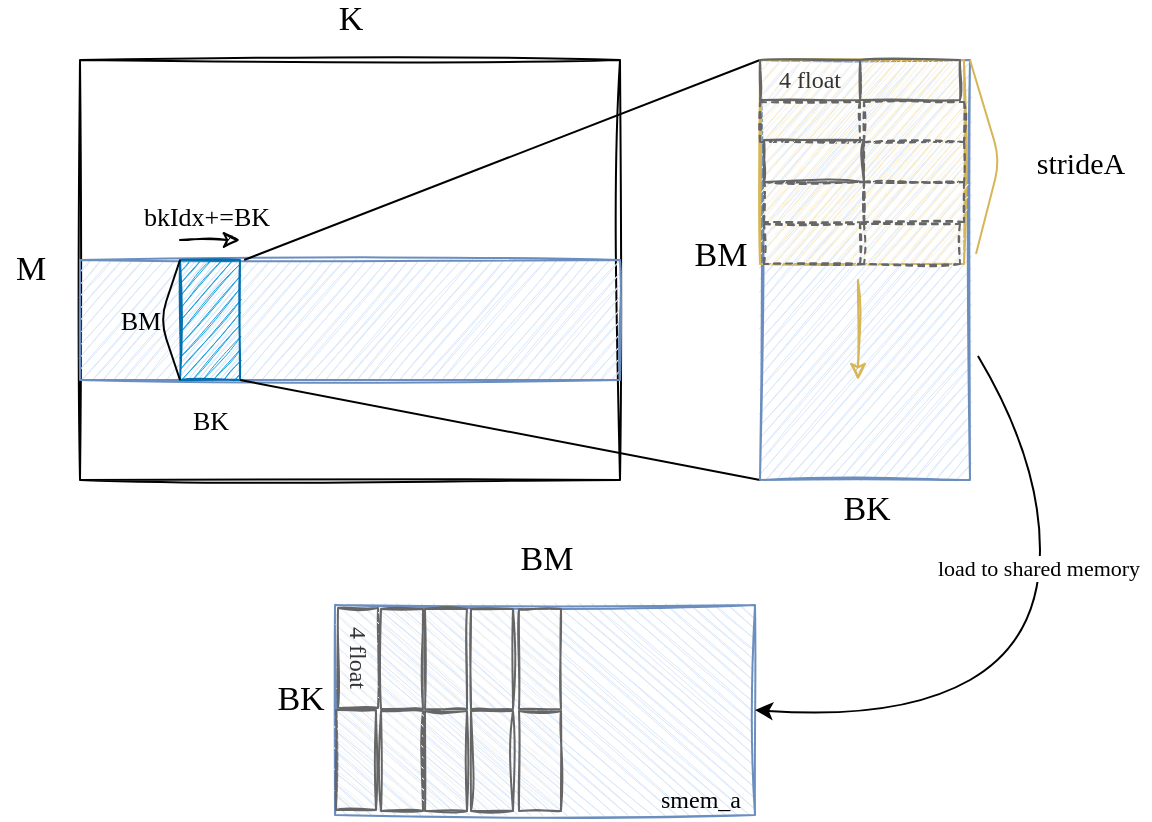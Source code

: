 <mxfile version="13.7.9" type="device"><diagram id="CaxnMtey5Ut1STi4Y09B" name="第 1 页"><mxGraphModel dx="797" dy="747" grid="1" gridSize="10" guides="1" tooltips="1" connect="1" arrows="1" fold="1" page="1" pageScale="1" pageWidth="5000" pageHeight="5000" math="0" shadow="0"><root><mxCell id="0"/><mxCell id="1" parent="0"/><mxCell id="jj_Qd94Kw63xUv709vNM-1" value="" style="rounded=0;whiteSpace=wrap;html=1;sketch=1;" vertex="1" parent="1"><mxGeometry x="60" y="290" width="270" height="210" as="geometry"/></mxCell><mxCell id="jj_Qd94Kw63xUv709vNM-2" value="" style="rounded=0;whiteSpace=wrap;html=1;sketch=1;fillColor=#dae8fc;strokeColor=#6c8ebf;" vertex="1" parent="1"><mxGeometry x="60" y="390" width="270" height="60" as="geometry"/></mxCell><mxCell id="jj_Qd94Kw63xUv709vNM-3" value="&lt;font style=&quot;font-size: 17px&quot; face=&quot;Comic Sans MS&quot;&gt;M&lt;/font&gt;" style="text;html=1;align=center;verticalAlign=middle;resizable=0;points=[];autosize=1;" vertex="1" parent="1"><mxGeometry x="20" y="385" width="30" height="20" as="geometry"/></mxCell><mxCell id="jj_Qd94Kw63xUv709vNM-4" value="&lt;font style=&quot;font-size: 17px&quot; face=&quot;Comic Sans MS&quot;&gt;K&lt;/font&gt;" style="text;html=1;align=center;verticalAlign=middle;resizable=0;points=[];autosize=1;" vertex="1" parent="1"><mxGeometry x="180" y="260" width="30" height="20" as="geometry"/></mxCell><mxCell id="jj_Qd94Kw63xUv709vNM-6" value="" style="rounded=0;whiteSpace=wrap;html=1;sketch=1;fillColor=#1ba1e2;strokeColor=#006EAF;fontColor=#ffffff;" vertex="1" parent="1"><mxGeometry x="110" y="390" width="30" height="60" as="geometry"/></mxCell><mxCell id="jj_Qd94Kw63xUv709vNM-7" value="" style="endArrow=none;html=1;entryX=0;entryY=0;entryDx=0;entryDy=0;exitX=0;exitY=1;exitDx=0;exitDy=0;" edge="1" parent="1" source="jj_Qd94Kw63xUv709vNM-6" target="jj_Qd94Kw63xUv709vNM-6"><mxGeometry width="50" height="50" relative="1" as="geometry"><mxPoint x="60" y="640" as="sourcePoint"/><mxPoint x="110" y="590" as="targetPoint"/><Array as="points"><mxPoint x="100" y="420"/></Array></mxGeometry></mxCell><mxCell id="jj_Qd94Kw63xUv709vNM-10" value="&lt;font style=&quot;font-size: 13px&quot; face=&quot;Comic Sans MS&quot;&gt;BM&lt;/font&gt;" style="text;html=1;align=center;verticalAlign=middle;resizable=0;points=[];autosize=1;" vertex="1" parent="1"><mxGeometry x="70" y="410" width="40" height="20" as="geometry"/></mxCell><mxCell id="jj_Qd94Kw63xUv709vNM-11" value="&lt;font style=&quot;font-size: 13px&quot; face=&quot;Comic Sans MS&quot;&gt;BK&lt;/font&gt;" style="text;html=1;align=center;verticalAlign=middle;resizable=0;points=[];autosize=1;" vertex="1" parent="1"><mxGeometry x="110" y="460" width="30" height="20" as="geometry"/></mxCell><mxCell id="jj_Qd94Kw63xUv709vNM-12" value="" style="endArrow=classic;html=1;sketch=1;" edge="1" parent="1"><mxGeometry width="50" height="50" relative="1" as="geometry"><mxPoint x="110" y="380" as="sourcePoint"/><mxPoint x="140" y="380" as="targetPoint"/></mxGeometry></mxCell><mxCell id="jj_Qd94Kw63xUv709vNM-13" value="&lt;font style=&quot;font-size: 13px&quot; face=&quot;Comic Sans MS&quot;&gt;bkIdx+=BK&lt;/font&gt;" style="text;html=1;align=center;verticalAlign=middle;resizable=0;points=[];autosize=1;" vertex="1" parent="1"><mxGeometry x="83" y="358" width="80" height="20" as="geometry"/></mxCell><mxCell id="jj_Qd94Kw63xUv709vNM-15" value="" style="endArrow=none;html=1;exitX=0.304;exitY=0;exitDx=0;exitDy=0;exitPerimeter=0;" edge="1" parent="1" source="jj_Qd94Kw63xUv709vNM-2"><mxGeometry width="50" height="50" relative="1" as="geometry"><mxPoint x="220" y="380" as="sourcePoint"/><mxPoint x="400" y="290" as="targetPoint"/></mxGeometry></mxCell><mxCell id="jj_Qd94Kw63xUv709vNM-16" value="" style="endArrow=none;html=1;exitX=1;exitY=1;exitDx=0;exitDy=0;" edge="1" parent="1" source="jj_Qd94Kw63xUv709vNM-6"><mxGeometry width="50" height="50" relative="1" as="geometry"><mxPoint x="152.08" y="400" as="sourcePoint"/><mxPoint x="400" y="500" as="targetPoint"/></mxGeometry></mxCell><mxCell id="jj_Qd94Kw63xUv709vNM-17" value="" style="rounded=0;whiteSpace=wrap;html=1;sketch=1;fillColor=#dae8fc;strokeColor=#6c8ebf;" vertex="1" parent="1"><mxGeometry x="400" y="290" width="105" height="210" as="geometry"/></mxCell><mxCell id="jj_Qd94Kw63xUv709vNM-18" value="&lt;font style=&quot;font-size: 17px&quot; face=&quot;Comic Sans MS&quot;&gt;BM&lt;/font&gt;" style="text;html=1;align=center;verticalAlign=middle;resizable=0;points=[];autosize=1;" vertex="1" parent="1"><mxGeometry x="360" y="378" width="40" height="20" as="geometry"/></mxCell><mxCell id="jj_Qd94Kw63xUv709vNM-20" value="&lt;font style=&quot;font-size: 17px&quot; face=&quot;Comic Sans MS&quot;&gt;BK&lt;/font&gt;" style="text;html=1;align=center;verticalAlign=middle;resizable=0;points=[];autosize=1;" vertex="1" parent="1"><mxGeometry x="432.5" y="505" width="40" height="20" as="geometry"/></mxCell><mxCell id="jj_Qd94Kw63xUv709vNM-26" value="" style="whiteSpace=wrap;html=1;aspect=fixed;sketch=1;fillColor=#fff2cc;strokeColor=#d6b656;" vertex="1" parent="1"><mxGeometry x="400" y="290" width="102" height="102" as="geometry"/></mxCell><mxCell id="jj_Qd94Kw63xUv709vNM-27" value="&lt;font face=&quot;Comic Sans MS&quot;&gt;4 float&lt;/font&gt;" style="rounded=0;whiteSpace=wrap;html=1;sketch=1;fillColor=#f5f5f5;strokeColor=#666666;fontColor=#333333;" vertex="1" parent="1"><mxGeometry x="400" y="290" width="50" height="20" as="geometry"/></mxCell><mxCell id="jj_Qd94Kw63xUv709vNM-28" value="" style="rounded=0;whiteSpace=wrap;html=1;sketch=1;fillColor=#f5f5f5;strokeColor=#666666;fontColor=#333333;" vertex="1" parent="1"><mxGeometry x="450" y="290" width="50" height="20" as="geometry"/></mxCell><mxCell id="jj_Qd94Kw63xUv709vNM-29" value="" style="endArrow=classic;html=1;sketch=1;fillColor=#fff2cc;strokeColor=#d6b656;" edge="1" parent="1"><mxGeometry width="50" height="50" relative="1" as="geometry"><mxPoint x="449" y="400" as="sourcePoint"/><mxPoint x="449" y="450" as="targetPoint"/></mxGeometry></mxCell><mxCell id="jj_Qd94Kw63xUv709vNM-30" value="" style="endArrow=none;html=1;exitX=1;exitY=0;exitDx=0;exitDy=0;fillColor=#fff2cc;strokeColor=#d6b656;" edge="1" parent="1" source="jj_Qd94Kw63xUv709vNM-17"><mxGeometry width="50" height="50" relative="1" as="geometry"><mxPoint x="580" y="320" as="sourcePoint"/><mxPoint x="508" y="387" as="targetPoint"/><Array as="points"><mxPoint x="520" y="340"/></Array></mxGeometry></mxCell><mxCell id="jj_Qd94Kw63xUv709vNM-31" value="&lt;font face=&quot;Comic Sans MS&quot; style=&quot;font-size: 15px&quot;&gt;strideA&lt;/font&gt;" style="text;html=1;align=center;verticalAlign=middle;resizable=0;points=[];autosize=1;" vertex="1" parent="1"><mxGeometry x="525" y="331" width="70" height="20" as="geometry"/></mxCell><mxCell id="jj_Qd94Kw63xUv709vNM-32" value="" style="rounded=0;whiteSpace=wrap;html=1;sketch=1;fillColor=#f5f5f5;strokeColor=#666666;fontColor=#333333;dashed=1;" vertex="1" parent="1"><mxGeometry x="400" y="311" width="50" height="20" as="geometry"/></mxCell><mxCell id="jj_Qd94Kw63xUv709vNM-33" value="" style="rounded=0;whiteSpace=wrap;html=1;sketch=1;fillColor=#f5f5f5;strokeColor=#666666;fontColor=#333333;" vertex="1" parent="1"><mxGeometry x="402" y="330" width="50" height="21" as="geometry"/></mxCell><mxCell id="jj_Qd94Kw63xUv709vNM-34" value="" style="rounded=0;whiteSpace=wrap;html=1;sketch=1;fillColor=#f5f5f5;strokeColor=#666666;fontColor=#333333;dashed=1;" vertex="1" parent="1"><mxGeometry x="452" y="311" width="50" height="20" as="geometry"/></mxCell><mxCell id="jj_Qd94Kw63xUv709vNM-37" value="" style="rounded=0;whiteSpace=wrap;html=1;sketch=1;fillColor=#f5f5f5;strokeColor=#666666;fontColor=#333333;dashed=1;" vertex="1" parent="1"><mxGeometry x="452" y="331" width="50" height="20" as="geometry"/></mxCell><mxCell id="jj_Qd94Kw63xUv709vNM-38" value="" style="rounded=0;whiteSpace=wrap;html=1;sketch=1;fillColor=#f5f5f5;strokeColor=#666666;fontColor=#333333;dashed=1;" vertex="1" parent="1"><mxGeometry x="402" y="351" width="50" height="20" as="geometry"/></mxCell><mxCell id="jj_Qd94Kw63xUv709vNM-39" value="" style="rounded=0;whiteSpace=wrap;html=1;sketch=1;fillColor=#f5f5f5;strokeColor=#666666;fontColor=#333333;dashed=1;" vertex="1" parent="1"><mxGeometry x="402" y="372" width="50" height="20" as="geometry"/></mxCell><mxCell id="jj_Qd94Kw63xUv709vNM-40" value="" style="rounded=0;whiteSpace=wrap;html=1;sketch=1;fillColor=#f5f5f5;strokeColor=#666666;fontColor=#333333;dashed=1;" vertex="1" parent="1"><mxGeometry x="452" y="351" width="50" height="20" as="geometry"/></mxCell><mxCell id="jj_Qd94Kw63xUv709vNM-43" value="" style="rounded=0;whiteSpace=wrap;html=1;sketch=1;fillColor=#f5f5f5;strokeColor=#666666;fontColor=#333333;dashed=1;" vertex="1" parent="1"><mxGeometry x="450" y="372" width="50" height="20" as="geometry"/></mxCell><mxCell id="jj_Qd94Kw63xUv709vNM-44" value="" style="rounded=0;whiteSpace=wrap;html=1;sketch=1;fillColor=#dae8fc;strokeColor=#6c8ebf;rotation=-90;" vertex="1" parent="1"><mxGeometry x="240" y="510" width="105" height="210" as="geometry"/></mxCell><mxCell id="jj_Qd94Kw63xUv709vNM-46" value="&lt;font style=&quot;font-size: 17px&quot; face=&quot;Comic Sans MS&quot;&gt;BM&lt;/font&gt;" style="text;html=1;align=center;verticalAlign=middle;resizable=0;points=[];autosize=1;" vertex="1" parent="1"><mxGeometry x="272.5" y="530" width="40" height="20" as="geometry"/></mxCell><mxCell id="jj_Qd94Kw63xUv709vNM-47" value="&lt;font style=&quot;font-size: 17px&quot; face=&quot;Comic Sans MS&quot;&gt;BK&lt;/font&gt;" style="text;html=1;align=center;verticalAlign=middle;resizable=0;points=[];autosize=1;" vertex="1" parent="1"><mxGeometry x="150" y="600" width="40" height="20" as="geometry"/></mxCell><mxCell id="jj_Qd94Kw63xUv709vNM-48" value="&lt;font face=&quot;Comic Sans MS&quot;&gt;smem_a&lt;/font&gt;" style="text;html=1;align=center;verticalAlign=middle;resizable=0;points=[];autosize=1;" vertex="1" parent="1"><mxGeometry x="340" y="650" width="60" height="20" as="geometry"/></mxCell><mxCell id="jj_Qd94Kw63xUv709vNM-49" value="" style="endArrow=classic;html=1;exitX=1.038;exitY=0.705;exitDx=0;exitDy=0;exitPerimeter=0;entryX=0.5;entryY=1;entryDx=0;entryDy=0;curved=1;" edge="1" parent="1" source="jj_Qd94Kw63xUv709vNM-17" target="jj_Qd94Kw63xUv709vNM-44"><mxGeometry width="50" height="50" relative="1" as="geometry"><mxPoint x="550" y="490" as="sourcePoint"/><mxPoint x="600" y="440" as="targetPoint"/><Array as="points"><mxPoint x="540" y="490"/><mxPoint x="540" y="580"/><mxPoint x="470" y="620"/></Array></mxGeometry></mxCell><mxCell id="jj_Qd94Kw63xUv709vNM-50" value="&lt;font face=&quot;Comic Sans MS&quot;&gt;load to shared memory&lt;/font&gt;" style="edgeLabel;html=1;align=center;verticalAlign=middle;resizable=0;points=[];" vertex="1" connectable="0" parent="jj_Qd94Kw63xUv709vNM-49"><mxGeometry x="-0.246" y="-1" relative="1" as="geometry"><mxPoint as="offset"/></mxGeometry></mxCell><mxCell id="jj_Qd94Kw63xUv709vNM-51" value="&lt;font face=&quot;Comic Sans MS&quot;&gt;4 float&lt;/font&gt;" style="rounded=0;whiteSpace=wrap;html=1;sketch=1;fillColor=#f5f5f5;strokeColor=#666666;fontColor=#333333;rotation=90;" vertex="1" parent="1"><mxGeometry x="174" y="579" width="50" height="20" as="geometry"/></mxCell><mxCell id="jj_Qd94Kw63xUv709vNM-52" value="" style="rounded=0;whiteSpace=wrap;html=1;sketch=1;fillColor=#f5f5f5;strokeColor=#666666;fontColor=#333333;rotation=90;" vertex="1" parent="1"><mxGeometry x="173" y="630" width="50" height="20" as="geometry"/></mxCell><mxCell id="jj_Qd94Kw63xUv709vNM-53" value="" style="rounded=0;whiteSpace=wrap;html=1;sketch=1;fillColor=#f5f5f5;strokeColor=#666666;fontColor=#333333;rotation=90;" vertex="1" parent="1"><mxGeometry x="196" y="579" width="50" height="21" as="geometry"/></mxCell><mxCell id="jj_Qd94Kw63xUv709vNM-54" value="" style="rounded=0;whiteSpace=wrap;html=1;sketch=1;fillColor=#f5f5f5;strokeColor=#666666;fontColor=#333333;rotation=90;" vertex="1" parent="1"><mxGeometry x="196" y="630" width="50" height="21" as="geometry"/></mxCell><mxCell id="jj_Qd94Kw63xUv709vNM-55" value="" style="rounded=0;whiteSpace=wrap;html=1;sketch=1;fillColor=#f5f5f5;strokeColor=#666666;fontColor=#333333;rotation=90;" vertex="1" parent="1"><mxGeometry x="218" y="579" width="50" height="21" as="geometry"/></mxCell><mxCell id="jj_Qd94Kw63xUv709vNM-56" value="" style="rounded=0;whiteSpace=wrap;html=1;sketch=1;fillColor=#f5f5f5;strokeColor=#666666;fontColor=#333333;rotation=90;" vertex="1" parent="1"><mxGeometry x="218" y="630" width="50" height="21" as="geometry"/></mxCell><mxCell id="jj_Qd94Kw63xUv709vNM-57" value="" style="rounded=0;whiteSpace=wrap;html=1;sketch=1;fillColor=#f5f5f5;strokeColor=#666666;fontColor=#333333;rotation=90;" vertex="1" parent="1"><mxGeometry x="241" y="579" width="50" height="21" as="geometry"/></mxCell><mxCell id="jj_Qd94Kw63xUv709vNM-58" value="" style="rounded=0;whiteSpace=wrap;html=1;sketch=1;fillColor=#f5f5f5;strokeColor=#666666;fontColor=#333333;rotation=90;" vertex="1" parent="1"><mxGeometry x="241" y="630" width="50" height="21" as="geometry"/></mxCell><mxCell id="jj_Qd94Kw63xUv709vNM-59" value="" style="rounded=0;whiteSpace=wrap;html=1;sketch=1;fillColor=#f5f5f5;strokeColor=#666666;fontColor=#333333;rotation=90;" vertex="1" parent="1"><mxGeometry x="265" y="579" width="50" height="21" as="geometry"/></mxCell><mxCell id="jj_Qd94Kw63xUv709vNM-60" value="" style="rounded=0;whiteSpace=wrap;html=1;sketch=1;fillColor=#f5f5f5;strokeColor=#666666;fontColor=#333333;rotation=90;" vertex="1" parent="1"><mxGeometry x="265" y="630" width="50" height="21" as="geometry"/></mxCell></root></mxGraphModel></diagram></mxfile>